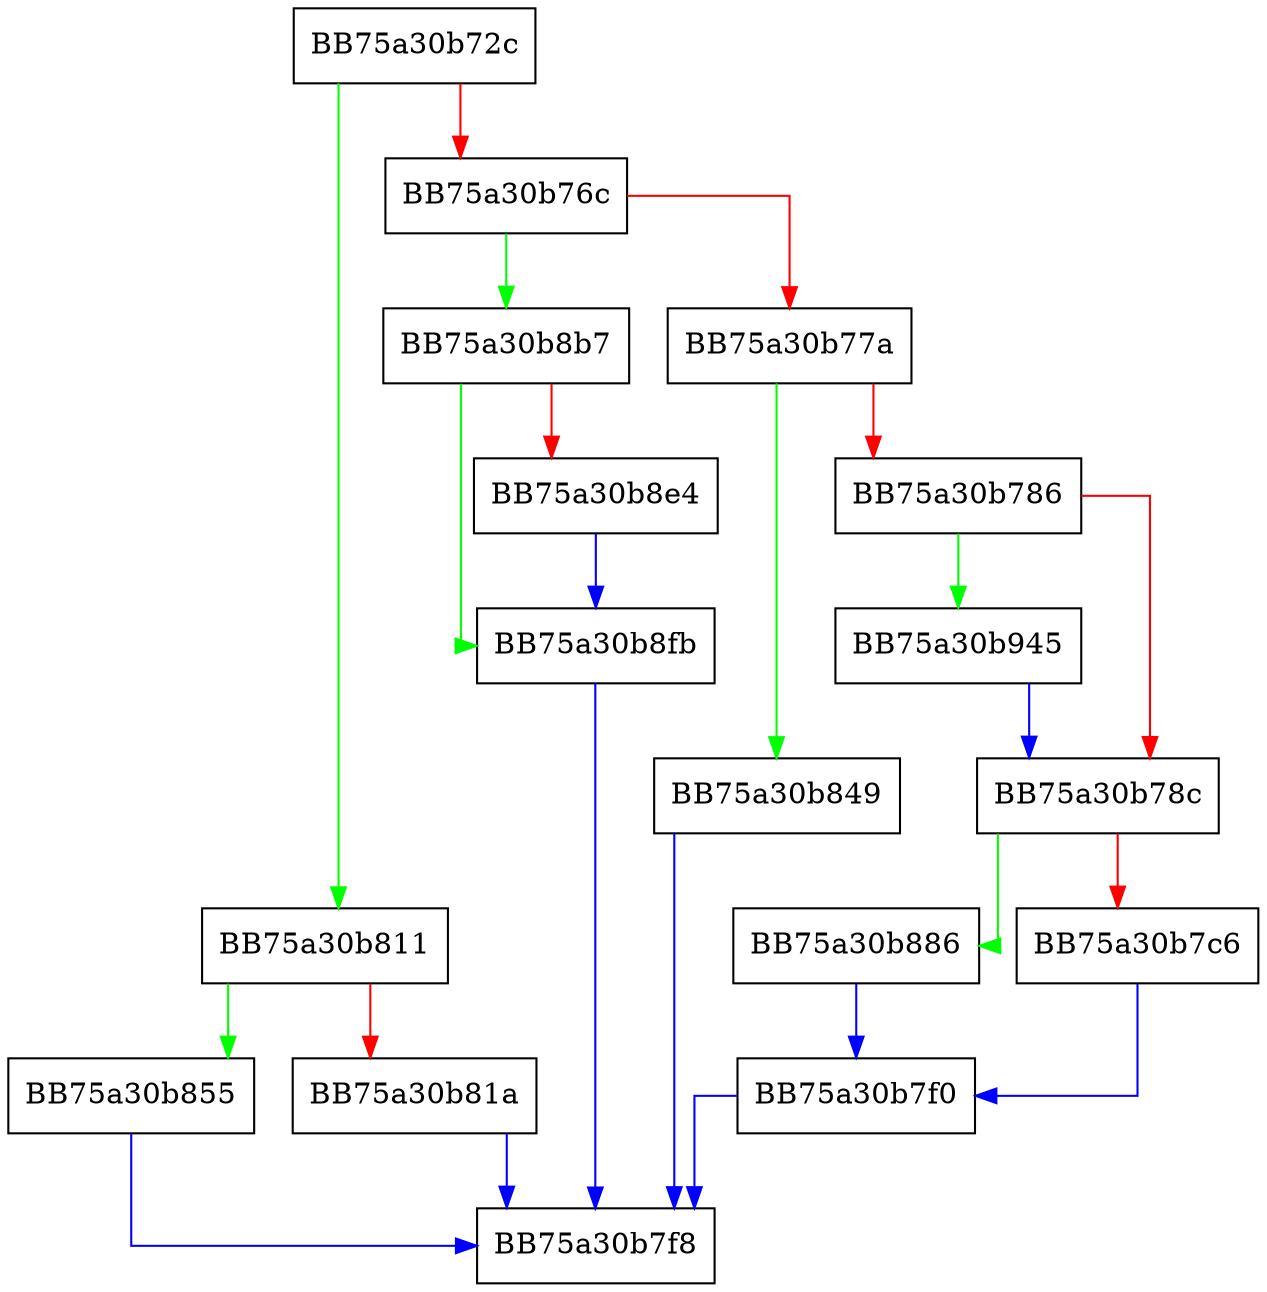 digraph getop_val_012 {
  node [shape="box"];
  graph [splines=ortho];
  BB75a30b72c -> BB75a30b811 [color="green"];
  BB75a30b72c -> BB75a30b76c [color="red"];
  BB75a30b76c -> BB75a30b8b7 [color="green"];
  BB75a30b76c -> BB75a30b77a [color="red"];
  BB75a30b77a -> BB75a30b849 [color="green"];
  BB75a30b77a -> BB75a30b786 [color="red"];
  BB75a30b786 -> BB75a30b945 [color="green"];
  BB75a30b786 -> BB75a30b78c [color="red"];
  BB75a30b78c -> BB75a30b886 [color="green"];
  BB75a30b78c -> BB75a30b7c6 [color="red"];
  BB75a30b7c6 -> BB75a30b7f0 [color="blue"];
  BB75a30b7f0 -> BB75a30b7f8 [color="blue"];
  BB75a30b811 -> BB75a30b855 [color="green"];
  BB75a30b811 -> BB75a30b81a [color="red"];
  BB75a30b81a -> BB75a30b7f8 [color="blue"];
  BB75a30b849 -> BB75a30b7f8 [color="blue"];
  BB75a30b855 -> BB75a30b7f8 [color="blue"];
  BB75a30b886 -> BB75a30b7f0 [color="blue"];
  BB75a30b8b7 -> BB75a30b8fb [color="green"];
  BB75a30b8b7 -> BB75a30b8e4 [color="red"];
  BB75a30b8e4 -> BB75a30b8fb [color="blue"];
  BB75a30b8fb -> BB75a30b7f8 [color="blue"];
  BB75a30b945 -> BB75a30b78c [color="blue"];
}